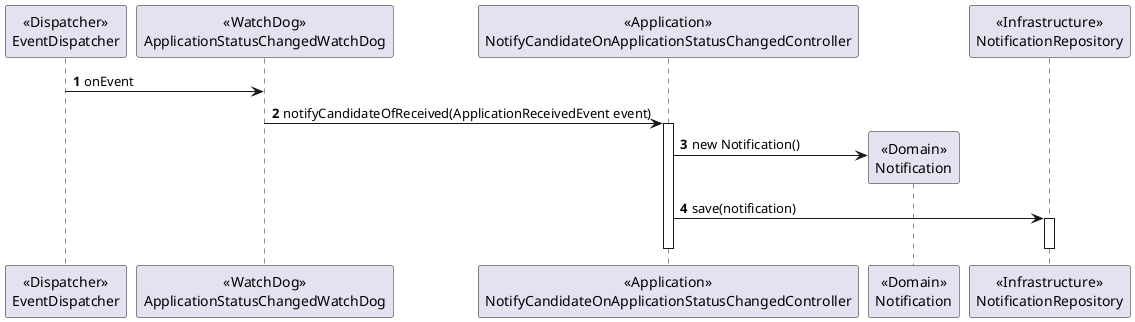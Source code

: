 @startuml
'https://plantuml.com/sequence-diagram

autonumber

participant "<<Dispatcher>>\nEventDispatcher" as EVENTD
participant "<<WatchDog>>\nApplicationStatusChangedWatchDog" as APPRDOG
participant "<<Application>>\nNotifyCandidateOnApplicationStatusChangedController" as CTRL
participant "<<Domain>>\nNotification" as N
participant "<<Infrastructure>>\nNotificationRepository" as NREPO

EVENTD -> APPRDOG : onEvent

APPRDOG -> CTRL : notifyCandidateOfReceived(ApplicationReceivedEvent event)

activate CTRL

    CTRL -> N** : new Notification()

    CTRL -> NREPO : save(notification)

    activate NREPO

    deactivate NREPO
deactivate CTRL

@enduml